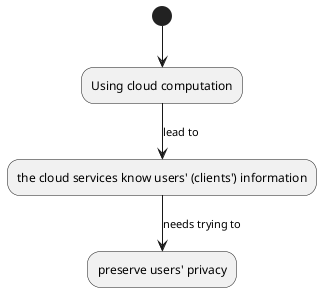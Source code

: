 @startuml
(*) --> "Using cloud computation"
--> [lead to] "the cloud services know users' (clients') information"
--> [needs trying to] "preserve users' privacy"
@enduml
